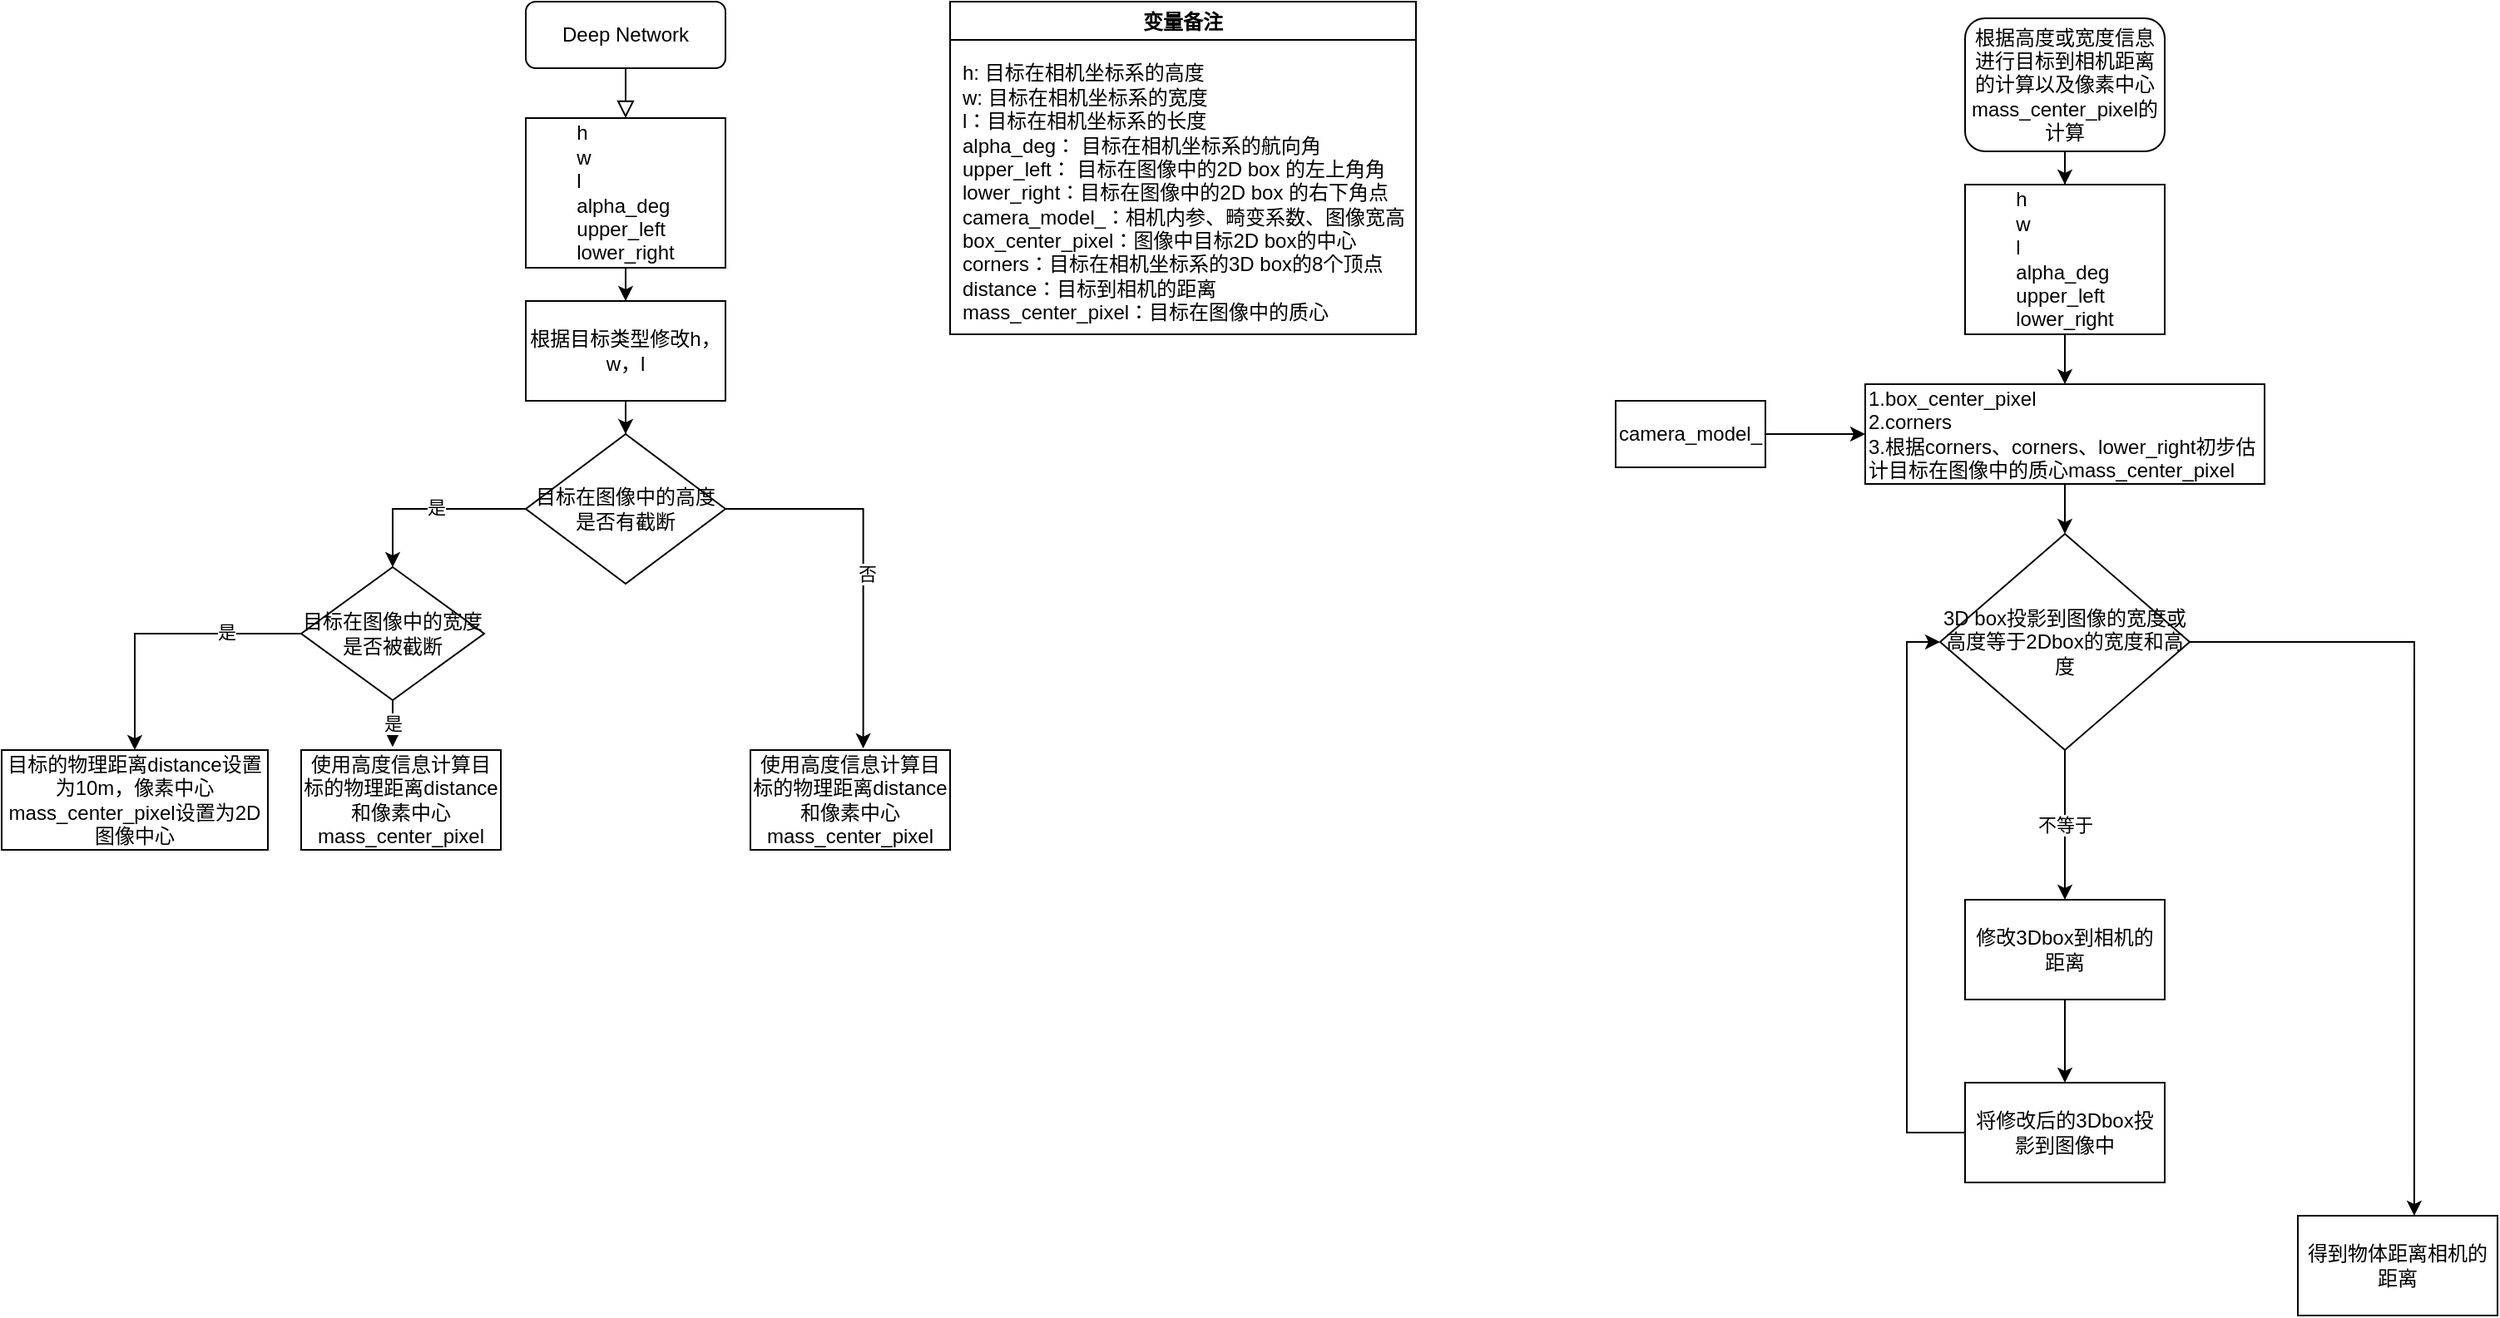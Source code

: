 <mxfile version="14.6.5" type="github">
  <diagram id="C5RBs43oDa-KdzZeNtuy" name="Page-1">
    <mxGraphModel dx="865" dy="456" grid="1" gridSize="10" guides="1" tooltips="1" connect="1" arrows="1" fold="1" page="1" pageScale="1" pageWidth="827" pageHeight="1169" math="0" shadow="0">
      <root>
        <mxCell id="WIyWlLk6GJQsqaUBKTNV-0" />
        <mxCell id="WIyWlLk6GJQsqaUBKTNV-1" parent="WIyWlLk6GJQsqaUBKTNV-0" />
        <mxCell id="WIyWlLk6GJQsqaUBKTNV-2" value="" style="rounded=0;html=1;jettySize=auto;orthogonalLoop=1;fontSize=11;endArrow=block;endFill=0;endSize=8;strokeWidth=1;shadow=0;labelBackgroundColor=none;edgeStyle=orthogonalEdgeStyle;entryX=0.5;entryY=0;entryDx=0;entryDy=0;" parent="WIyWlLk6GJQsqaUBKTNV-1" source="WIyWlLk6GJQsqaUBKTNV-3" target="pVdlfNSVQghq543598hL-13" edge="1">
          <mxGeometry relative="1" as="geometry">
            <mxPoint x="395" y="120" as="targetPoint" />
          </mxGeometry>
        </mxCell>
        <mxCell id="WIyWlLk6GJQsqaUBKTNV-3" value="Deep Network" style="rounded=1;whiteSpace=wrap;html=1;fontSize=12;glass=0;strokeWidth=1;shadow=0;" parent="WIyWlLk6GJQsqaUBKTNV-1" vertex="1">
          <mxGeometry x="335" y="30" width="120" height="40" as="geometry" />
        </mxCell>
        <mxCell id="pVdlfNSVQghq543598hL-3" value="变量备注" style="swimlane;" vertex="1" parent="WIyWlLk6GJQsqaUBKTNV-1">
          <mxGeometry x="590" y="30" width="280" height="200" as="geometry" />
        </mxCell>
        <mxCell id="pVdlfNSVQghq543598hL-5" value="&lt;div align=&quot;left&quot;&gt;h: 目标在相机坐标系的高度&lt;br&gt;w: 目标在相机坐标系的宽度&lt;br&gt;l：目标在相机坐标系的长度&lt;br&gt;alpha_deg： 目标在相机坐标系的航向角&lt;/div&gt;&lt;div align=&quot;left&quot;&gt;upper_left： 目标在图像中的2D box 的左上角角&lt;br&gt;lower_right：目标在图像中的2D box 的右下角点&lt;br&gt;&lt;div&gt;camera_model_：相机内参、畸变系数、图像宽高&lt;/div&gt;&lt;div&gt;box_center_pixel：图像中目标2D box的中心&lt;/div&gt;&lt;div&gt;corners：目标在相机坐标系的3D box的8个顶点&lt;/div&gt;&lt;div&gt;distance：目标到相机的距离&lt;/div&gt;&lt;div&gt;mass_center_pixel：目标在图像中的质心&lt;/div&gt;&lt;/div&gt;" style="text;html=1;align=center;verticalAlign=middle;resizable=0;points=[];autosize=1;strokeColor=none;" vertex="1" parent="pVdlfNSVQghq543598hL-3">
          <mxGeometry y="35" width="280" height="160" as="geometry" />
        </mxCell>
        <mxCell id="pVdlfNSVQghq543598hL-30" value="" style="edgeStyle=orthogonalEdgeStyle;rounded=0;orthogonalLoop=1;jettySize=auto;html=1;" edge="1" parent="WIyWlLk6GJQsqaUBKTNV-1" source="pVdlfNSVQghq543598hL-13" target="pVdlfNSVQghq543598hL-29">
          <mxGeometry relative="1" as="geometry" />
        </mxCell>
        <mxCell id="pVdlfNSVQghq543598hL-13" value="&lt;div align=&quot;left&quot;&gt;h&lt;br&gt;w&lt;br&gt;l&lt;br&gt;alpha_deg&lt;/div&gt;&lt;div align=&quot;left&quot;&gt;upper_left&lt;br&gt;lower_right&lt;/div&gt;" style="rounded=0;whiteSpace=wrap;html=1;" vertex="1" parent="WIyWlLk6GJQsqaUBKTNV-1">
          <mxGeometry x="335" y="100" width="120" height="90" as="geometry" />
        </mxCell>
        <mxCell id="pVdlfNSVQghq543598hL-25" style="edgeStyle=orthogonalEdgeStyle;rounded=0;orthogonalLoop=1;jettySize=auto;html=1;entryX=0.565;entryY=-0.017;entryDx=0;entryDy=0;entryPerimeter=0;" edge="1" parent="WIyWlLk6GJQsqaUBKTNV-1" source="pVdlfNSVQghq543598hL-20" target="pVdlfNSVQghq543598hL-24">
          <mxGeometry relative="1" as="geometry" />
        </mxCell>
        <mxCell id="pVdlfNSVQghq543598hL-26" value="否" style="edgeLabel;html=1;align=center;verticalAlign=middle;resizable=0;points=[];" vertex="1" connectable="0" parent="pVdlfNSVQghq543598hL-25">
          <mxGeometry x="0.071" y="2" relative="1" as="geometry">
            <mxPoint as="offset" />
          </mxGeometry>
        </mxCell>
        <mxCell id="pVdlfNSVQghq543598hL-35" style="edgeStyle=orthogonalEdgeStyle;rounded=0;orthogonalLoop=1;jettySize=auto;html=1;entryX=0.5;entryY=0;entryDx=0;entryDy=0;" edge="1" parent="WIyWlLk6GJQsqaUBKTNV-1" source="pVdlfNSVQghq543598hL-20" target="pVdlfNSVQghq543598hL-34">
          <mxGeometry relative="1" as="geometry" />
        </mxCell>
        <mxCell id="pVdlfNSVQghq543598hL-36" value="是" style="edgeLabel;html=1;align=center;verticalAlign=middle;resizable=0;points=[];" vertex="1" connectable="0" parent="pVdlfNSVQghq543598hL-35">
          <mxGeometry x="-0.062" y="-1" relative="1" as="geometry">
            <mxPoint as="offset" />
          </mxGeometry>
        </mxCell>
        <mxCell id="pVdlfNSVQghq543598hL-20" value="&lt;div&gt;目标在图像中的高度是否有截断&lt;/div&gt;" style="rhombus;whiteSpace=wrap;html=1;align=center;" vertex="1" parent="WIyWlLk6GJQsqaUBKTNV-1">
          <mxGeometry x="335" y="290" width="120" height="90" as="geometry" />
        </mxCell>
        <mxCell id="pVdlfNSVQghq543598hL-24" value="使用高度信息计算目标的物理距离distance和像素中心mass_center_pixel" style="rounded=0;whiteSpace=wrap;html=1;align=center;" vertex="1" parent="WIyWlLk6GJQsqaUBKTNV-1">
          <mxGeometry x="470" y="480" width="120" height="60" as="geometry" />
        </mxCell>
        <mxCell id="pVdlfNSVQghq543598hL-32" value="" style="edgeStyle=orthogonalEdgeStyle;rounded=0;orthogonalLoop=1;jettySize=auto;html=1;" edge="1" parent="WIyWlLk6GJQsqaUBKTNV-1" source="pVdlfNSVQghq543598hL-29" target="pVdlfNSVQghq543598hL-20">
          <mxGeometry relative="1" as="geometry" />
        </mxCell>
        <mxCell id="pVdlfNSVQghq543598hL-29" value="根据目标类型修改h，w，l" style="rounded=0;whiteSpace=wrap;html=1;align=center;" vertex="1" parent="WIyWlLk6GJQsqaUBKTNV-1">
          <mxGeometry x="335" y="210" width="120" height="60" as="geometry" />
        </mxCell>
        <mxCell id="pVdlfNSVQghq543598hL-38" style="edgeStyle=orthogonalEdgeStyle;rounded=0;orthogonalLoop=1;jettySize=auto;html=1;entryX=0.5;entryY=0;entryDx=0;entryDy=0;" edge="1" parent="WIyWlLk6GJQsqaUBKTNV-1" source="pVdlfNSVQghq543598hL-34" target="pVdlfNSVQghq543598hL-37">
          <mxGeometry relative="1" as="geometry" />
        </mxCell>
        <mxCell id="pVdlfNSVQghq543598hL-40" value="是" style="edgeLabel;html=1;align=center;verticalAlign=middle;resizable=0;points=[];" vertex="1" connectable="0" parent="pVdlfNSVQghq543598hL-38">
          <mxGeometry x="-0.472" y="-1" relative="1" as="geometry">
            <mxPoint as="offset" />
          </mxGeometry>
        </mxCell>
        <mxCell id="pVdlfNSVQghq543598hL-42" value="是" style="edgeStyle=orthogonalEdgeStyle;rounded=0;orthogonalLoop=1;jettySize=auto;html=1;entryX=0.458;entryY=-0.031;entryDx=0;entryDy=0;entryPerimeter=0;" edge="1" parent="WIyWlLk6GJQsqaUBKTNV-1" source="pVdlfNSVQghq543598hL-34" target="pVdlfNSVQghq543598hL-39">
          <mxGeometry relative="1" as="geometry">
            <Array as="points">
              <mxPoint x="255" y="460" />
              <mxPoint x="255" y="460" />
            </Array>
          </mxGeometry>
        </mxCell>
        <mxCell id="pVdlfNSVQghq543598hL-34" value="目标在图像中的宽度是否被截断" style="rhombus;whiteSpace=wrap;html=1;align=center;" vertex="1" parent="WIyWlLk6GJQsqaUBKTNV-1">
          <mxGeometry x="200" y="370" width="110" height="80" as="geometry" />
        </mxCell>
        <mxCell id="pVdlfNSVQghq543598hL-37" value="目标的物理距离distance设置为10m，像素中心mass_center_pixel设置为2D图像中心" style="rounded=0;whiteSpace=wrap;html=1;align=center;" vertex="1" parent="WIyWlLk6GJQsqaUBKTNV-1">
          <mxGeometry x="20" y="480" width="160" height="60" as="geometry" />
        </mxCell>
        <mxCell id="pVdlfNSVQghq543598hL-39" value="使用高度信息计算目标的物理距离distance和像素中心mass_center_pixel" style="rounded=0;whiteSpace=wrap;html=1;align=center;" vertex="1" parent="WIyWlLk6GJQsqaUBKTNV-1">
          <mxGeometry x="200" y="480" width="120" height="60" as="geometry" />
        </mxCell>
        <mxCell id="pVdlfNSVQghq543598hL-64" value="" style="edgeStyle=orthogonalEdgeStyle;rounded=0;orthogonalLoop=1;jettySize=auto;html=1;" edge="1" parent="WIyWlLk6GJQsqaUBKTNV-1" source="pVdlfNSVQghq543598hL-44" target="pVdlfNSVQghq543598hL-63">
          <mxGeometry relative="1" as="geometry" />
        </mxCell>
        <mxCell id="pVdlfNSVQghq543598hL-44" value="根据高度或宽度信息进行目标到相机距离的计算以及像素中心mass_center_pixel的计算" style="rounded=1;whiteSpace=wrap;html=1;fontSize=12;glass=0;strokeWidth=1;shadow=0;" vertex="1" parent="WIyWlLk6GJQsqaUBKTNV-1">
          <mxGeometry x="1200" y="40" width="120" height="80" as="geometry" />
        </mxCell>
        <mxCell id="pVdlfNSVQghq543598hL-66" value="" style="edgeStyle=orthogonalEdgeStyle;rounded=0;orthogonalLoop=1;jettySize=auto;html=1;" edge="1" parent="WIyWlLk6GJQsqaUBKTNV-1" source="pVdlfNSVQghq543598hL-55" target="pVdlfNSVQghq543598hL-56">
          <mxGeometry relative="1" as="geometry" />
        </mxCell>
        <mxCell id="pVdlfNSVQghq543598hL-55" value="&lt;div&gt;camera_model_&lt;/div&gt;" style="rounded=0;whiteSpace=wrap;html=1;" vertex="1" parent="WIyWlLk6GJQsqaUBKTNV-1">
          <mxGeometry x="990" y="270" width="90" height="40" as="geometry" />
        </mxCell>
        <mxCell id="pVdlfNSVQghq543598hL-69" value="" style="edgeStyle=orthogonalEdgeStyle;rounded=0;orthogonalLoop=1;jettySize=auto;html=1;" edge="1" parent="WIyWlLk6GJQsqaUBKTNV-1" source="pVdlfNSVQghq543598hL-56" target="pVdlfNSVQghq543598hL-68">
          <mxGeometry relative="1" as="geometry" />
        </mxCell>
        <mxCell id="pVdlfNSVQghq543598hL-56" value="&lt;div&gt;1.box_center_pixel&lt;/div&gt;&lt;div&gt;2.corners&lt;/div&gt;&lt;div&gt;3.根据corners、corners、lower_right初步估计目标在图像中的质心mass_center_pixel&lt;/div&gt;" style="rounded=0;whiteSpace=wrap;html=1;align=left;" vertex="1" parent="WIyWlLk6GJQsqaUBKTNV-1">
          <mxGeometry x="1140" y="260" width="240" height="60" as="geometry" />
        </mxCell>
        <mxCell id="pVdlfNSVQghq543598hL-65" value="" style="edgeStyle=orthogonalEdgeStyle;rounded=0;orthogonalLoop=1;jettySize=auto;html=1;" edge="1" parent="WIyWlLk6GJQsqaUBKTNV-1" source="pVdlfNSVQghq543598hL-63" target="pVdlfNSVQghq543598hL-56">
          <mxGeometry relative="1" as="geometry" />
        </mxCell>
        <mxCell id="pVdlfNSVQghq543598hL-63" value="&lt;div align=&quot;left&quot;&gt;h&lt;br&gt;w&lt;br&gt;l&lt;br&gt;alpha_deg&lt;/div&gt;&lt;div align=&quot;left&quot;&gt;upper_left&lt;br&gt;lower_right&lt;/div&gt;" style="rounded=0;whiteSpace=wrap;html=1;" vertex="1" parent="WIyWlLk6GJQsqaUBKTNV-1">
          <mxGeometry x="1200" y="140" width="120" height="90" as="geometry" />
        </mxCell>
        <mxCell id="pVdlfNSVQghq543598hL-73" value="不等于" style="edgeStyle=orthogonalEdgeStyle;rounded=0;orthogonalLoop=1;jettySize=auto;html=1;" edge="1" parent="WIyWlLk6GJQsqaUBKTNV-1" source="pVdlfNSVQghq543598hL-68" target="pVdlfNSVQghq543598hL-72">
          <mxGeometry relative="1" as="geometry" />
        </mxCell>
        <mxCell id="pVdlfNSVQghq543598hL-77" style="edgeStyle=orthogonalEdgeStyle;rounded=0;orthogonalLoop=1;jettySize=auto;html=1;exitX=1;exitY=0.5;exitDx=0;exitDy=0;entryX=0.583;entryY=0;entryDx=0;entryDy=0;entryPerimeter=0;" edge="1" parent="WIyWlLk6GJQsqaUBKTNV-1" source="pVdlfNSVQghq543598hL-68" target="pVdlfNSVQghq543598hL-76">
          <mxGeometry relative="1" as="geometry" />
        </mxCell>
        <mxCell id="pVdlfNSVQghq543598hL-68" value="3D box投影到图像的宽度或高度等于2Dbox的宽度和高度" style="rhombus;whiteSpace=wrap;html=1;align=center;" vertex="1" parent="WIyWlLk6GJQsqaUBKTNV-1">
          <mxGeometry x="1185" y="350" width="150" height="130" as="geometry" />
        </mxCell>
        <mxCell id="pVdlfNSVQghq543598hL-78" style="edgeStyle=orthogonalEdgeStyle;rounded=0;orthogonalLoop=1;jettySize=auto;html=1;entryX=0;entryY=0.5;entryDx=0;entryDy=0;" edge="1" parent="WIyWlLk6GJQsqaUBKTNV-1" source="pVdlfNSVQghq543598hL-70" target="pVdlfNSVQghq543598hL-68">
          <mxGeometry relative="1" as="geometry">
            <Array as="points">
              <mxPoint x="1165" y="710" />
              <mxPoint x="1165" y="415" />
            </Array>
          </mxGeometry>
        </mxCell>
        <mxCell id="pVdlfNSVQghq543598hL-70" value="将修改后的3Dbox投影到图像中" style="rounded=0;whiteSpace=wrap;html=1;align=center;" vertex="1" parent="WIyWlLk6GJQsqaUBKTNV-1">
          <mxGeometry x="1200" y="680" width="120" height="60" as="geometry" />
        </mxCell>
        <mxCell id="pVdlfNSVQghq543598hL-74" value="" style="edgeStyle=orthogonalEdgeStyle;rounded=0;orthogonalLoop=1;jettySize=auto;html=1;" edge="1" parent="WIyWlLk6GJQsqaUBKTNV-1" source="pVdlfNSVQghq543598hL-72" target="pVdlfNSVQghq543598hL-70">
          <mxGeometry relative="1" as="geometry">
            <Array as="points">
              <mxPoint x="1260" y="660" />
              <mxPoint x="1260" y="660" />
            </Array>
          </mxGeometry>
        </mxCell>
        <mxCell id="pVdlfNSVQghq543598hL-72" value="修改3Dbox到相机的距离" style="rounded=0;whiteSpace=wrap;html=1;align=center;" vertex="1" parent="WIyWlLk6GJQsqaUBKTNV-1">
          <mxGeometry x="1200" y="570" width="120" height="60" as="geometry" />
        </mxCell>
        <mxCell id="pVdlfNSVQghq543598hL-76" value="得到物体距离相机的距离" style="rounded=0;whiteSpace=wrap;html=1;align=center;" vertex="1" parent="WIyWlLk6GJQsqaUBKTNV-1">
          <mxGeometry x="1400" y="760" width="120" height="60" as="geometry" />
        </mxCell>
      </root>
    </mxGraphModel>
  </diagram>
</mxfile>
